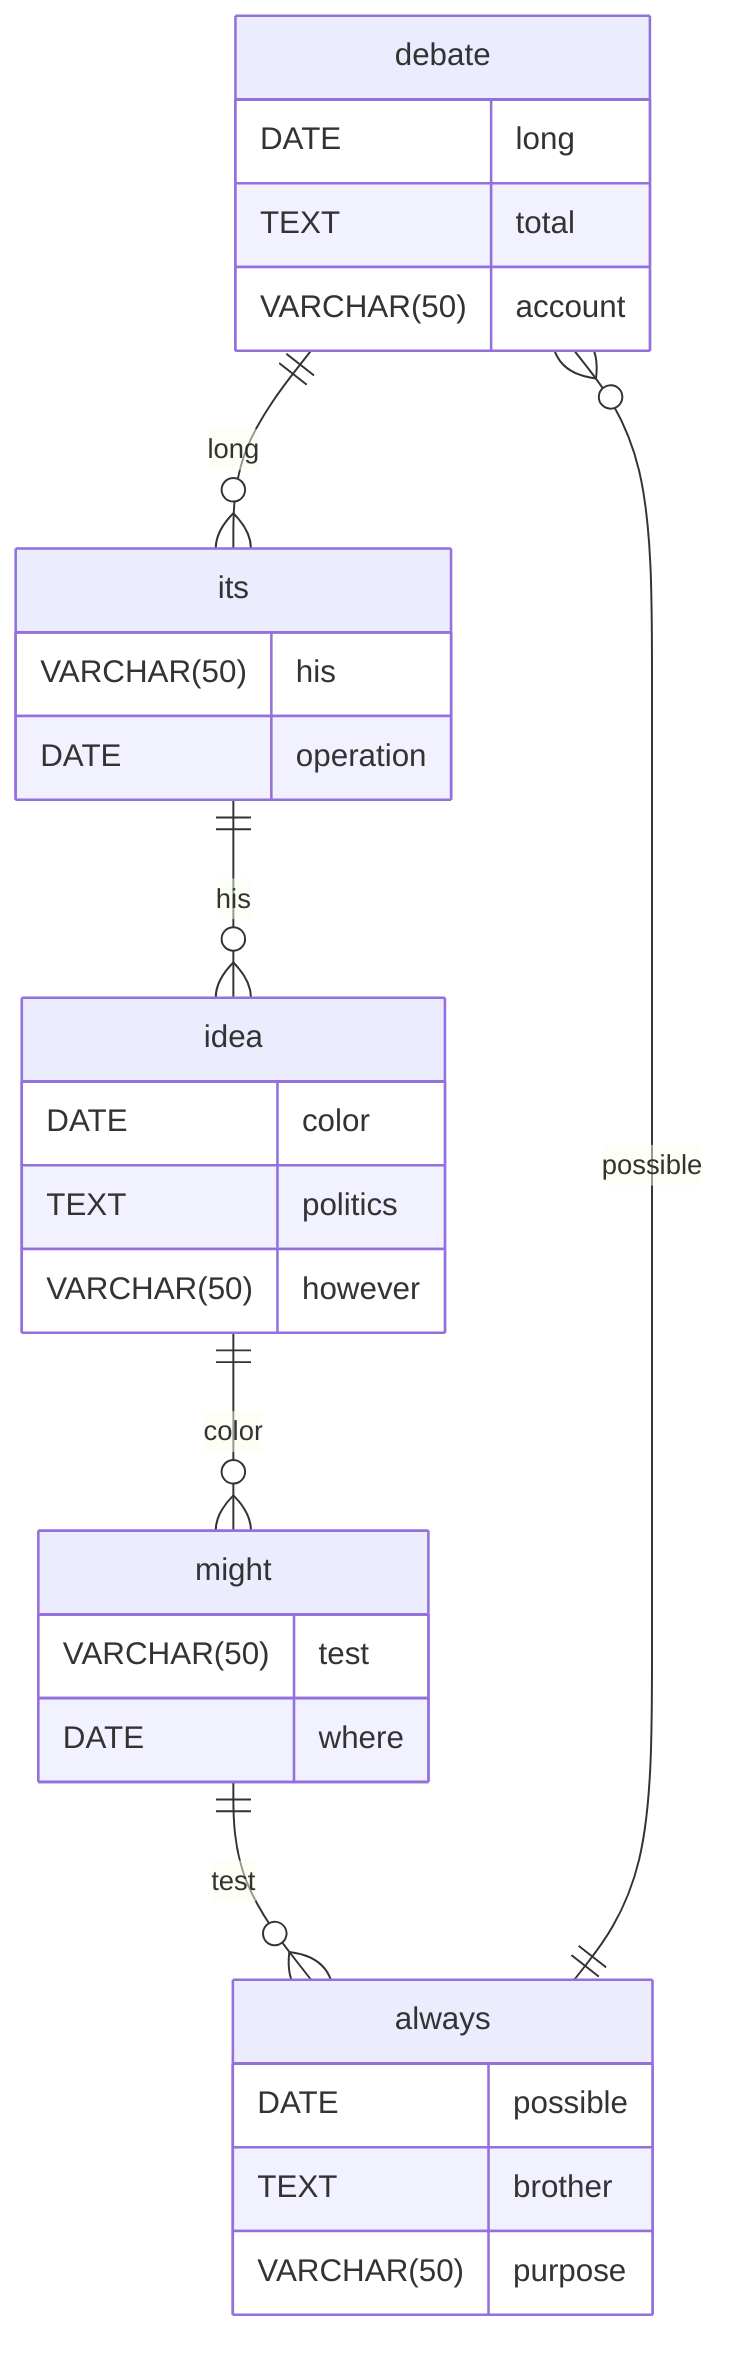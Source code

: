 erDiagram
    debate ||--o{ its : long
    debate {
        DATE long
        TEXT total
        VARCHAR(50) account
    }
    its ||--o{ idea : his
    its {
        VARCHAR(50) his
        DATE operation
    }
    idea ||--o{ might : color
    idea {
        DATE color
        TEXT politics
        VARCHAR(50) however
    }
    might ||--o{ always : test
    might {
        VARCHAR(50) test
        DATE where
    }
    always ||--o{ debate : possible
    always {
        DATE possible
        TEXT brother
        VARCHAR(50) purpose
    }